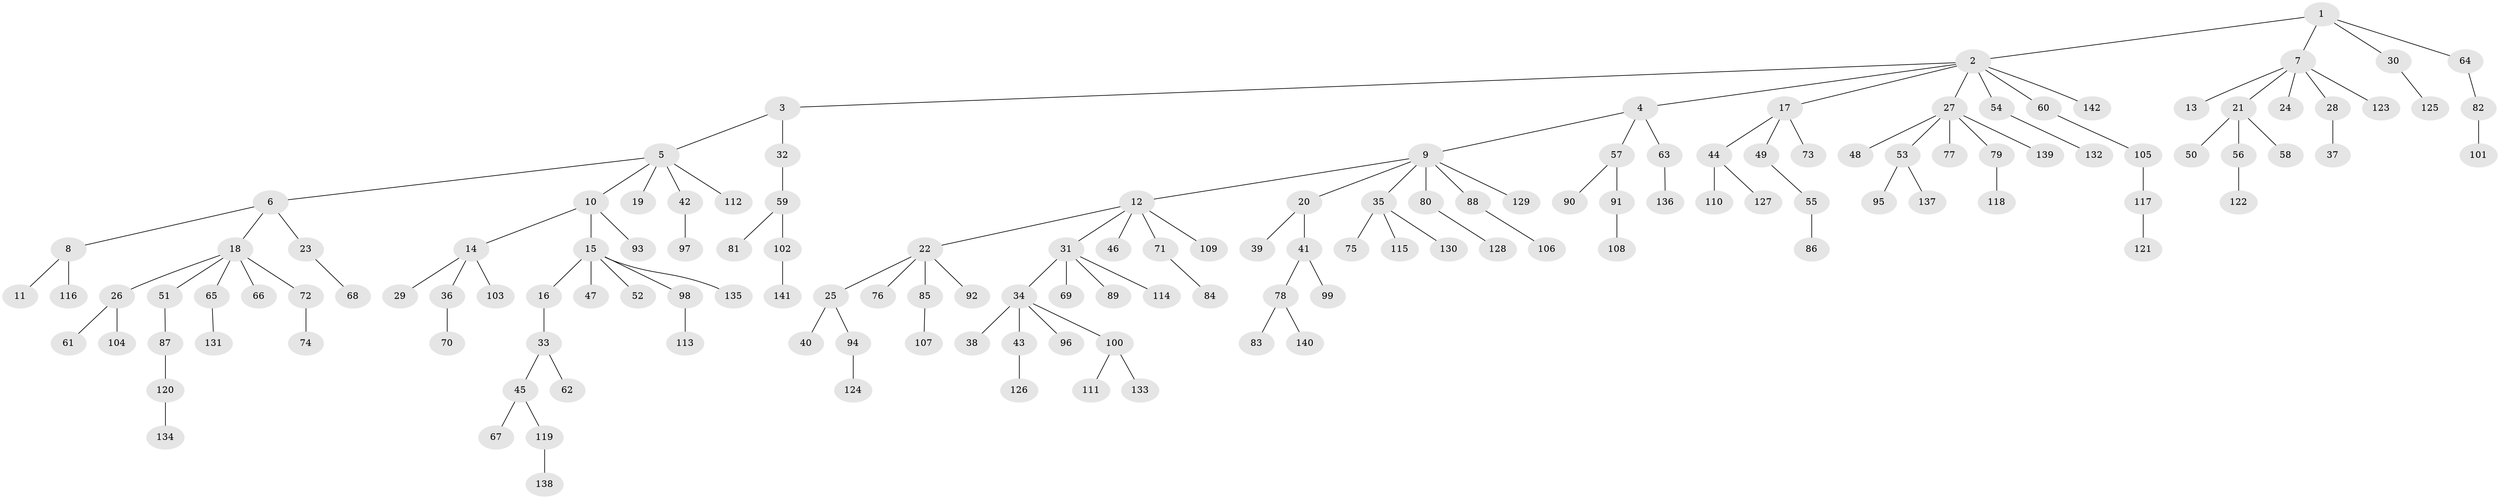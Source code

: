 // Generated by graph-tools (version 1.1) at 2025/36/03/09/25 02:36:42]
// undirected, 142 vertices, 141 edges
graph export_dot {
graph [start="1"]
  node [color=gray90,style=filled];
  1;
  2;
  3;
  4;
  5;
  6;
  7;
  8;
  9;
  10;
  11;
  12;
  13;
  14;
  15;
  16;
  17;
  18;
  19;
  20;
  21;
  22;
  23;
  24;
  25;
  26;
  27;
  28;
  29;
  30;
  31;
  32;
  33;
  34;
  35;
  36;
  37;
  38;
  39;
  40;
  41;
  42;
  43;
  44;
  45;
  46;
  47;
  48;
  49;
  50;
  51;
  52;
  53;
  54;
  55;
  56;
  57;
  58;
  59;
  60;
  61;
  62;
  63;
  64;
  65;
  66;
  67;
  68;
  69;
  70;
  71;
  72;
  73;
  74;
  75;
  76;
  77;
  78;
  79;
  80;
  81;
  82;
  83;
  84;
  85;
  86;
  87;
  88;
  89;
  90;
  91;
  92;
  93;
  94;
  95;
  96;
  97;
  98;
  99;
  100;
  101;
  102;
  103;
  104;
  105;
  106;
  107;
  108;
  109;
  110;
  111;
  112;
  113;
  114;
  115;
  116;
  117;
  118;
  119;
  120;
  121;
  122;
  123;
  124;
  125;
  126;
  127;
  128;
  129;
  130;
  131;
  132;
  133;
  134;
  135;
  136;
  137;
  138;
  139;
  140;
  141;
  142;
  1 -- 2;
  1 -- 7;
  1 -- 30;
  1 -- 64;
  2 -- 3;
  2 -- 4;
  2 -- 17;
  2 -- 27;
  2 -- 54;
  2 -- 60;
  2 -- 142;
  3 -- 5;
  3 -- 32;
  4 -- 9;
  4 -- 57;
  4 -- 63;
  5 -- 6;
  5 -- 10;
  5 -- 19;
  5 -- 42;
  5 -- 112;
  6 -- 8;
  6 -- 18;
  6 -- 23;
  7 -- 13;
  7 -- 21;
  7 -- 24;
  7 -- 28;
  7 -- 123;
  8 -- 11;
  8 -- 116;
  9 -- 12;
  9 -- 20;
  9 -- 35;
  9 -- 80;
  9 -- 88;
  9 -- 129;
  10 -- 14;
  10 -- 15;
  10 -- 93;
  12 -- 22;
  12 -- 31;
  12 -- 46;
  12 -- 71;
  12 -- 109;
  14 -- 29;
  14 -- 36;
  14 -- 103;
  15 -- 16;
  15 -- 47;
  15 -- 52;
  15 -- 98;
  15 -- 135;
  16 -- 33;
  17 -- 44;
  17 -- 49;
  17 -- 73;
  18 -- 26;
  18 -- 51;
  18 -- 65;
  18 -- 66;
  18 -- 72;
  20 -- 39;
  20 -- 41;
  21 -- 50;
  21 -- 56;
  21 -- 58;
  22 -- 25;
  22 -- 76;
  22 -- 85;
  22 -- 92;
  23 -- 68;
  25 -- 40;
  25 -- 94;
  26 -- 61;
  26 -- 104;
  27 -- 48;
  27 -- 53;
  27 -- 77;
  27 -- 79;
  27 -- 139;
  28 -- 37;
  30 -- 125;
  31 -- 34;
  31 -- 69;
  31 -- 89;
  31 -- 114;
  32 -- 59;
  33 -- 45;
  33 -- 62;
  34 -- 38;
  34 -- 43;
  34 -- 96;
  34 -- 100;
  35 -- 75;
  35 -- 115;
  35 -- 130;
  36 -- 70;
  41 -- 78;
  41 -- 99;
  42 -- 97;
  43 -- 126;
  44 -- 110;
  44 -- 127;
  45 -- 67;
  45 -- 119;
  49 -- 55;
  51 -- 87;
  53 -- 95;
  53 -- 137;
  54 -- 132;
  55 -- 86;
  56 -- 122;
  57 -- 90;
  57 -- 91;
  59 -- 81;
  59 -- 102;
  60 -- 105;
  63 -- 136;
  64 -- 82;
  65 -- 131;
  71 -- 84;
  72 -- 74;
  78 -- 83;
  78 -- 140;
  79 -- 118;
  80 -- 128;
  82 -- 101;
  85 -- 107;
  87 -- 120;
  88 -- 106;
  91 -- 108;
  94 -- 124;
  98 -- 113;
  100 -- 111;
  100 -- 133;
  102 -- 141;
  105 -- 117;
  117 -- 121;
  119 -- 138;
  120 -- 134;
}
